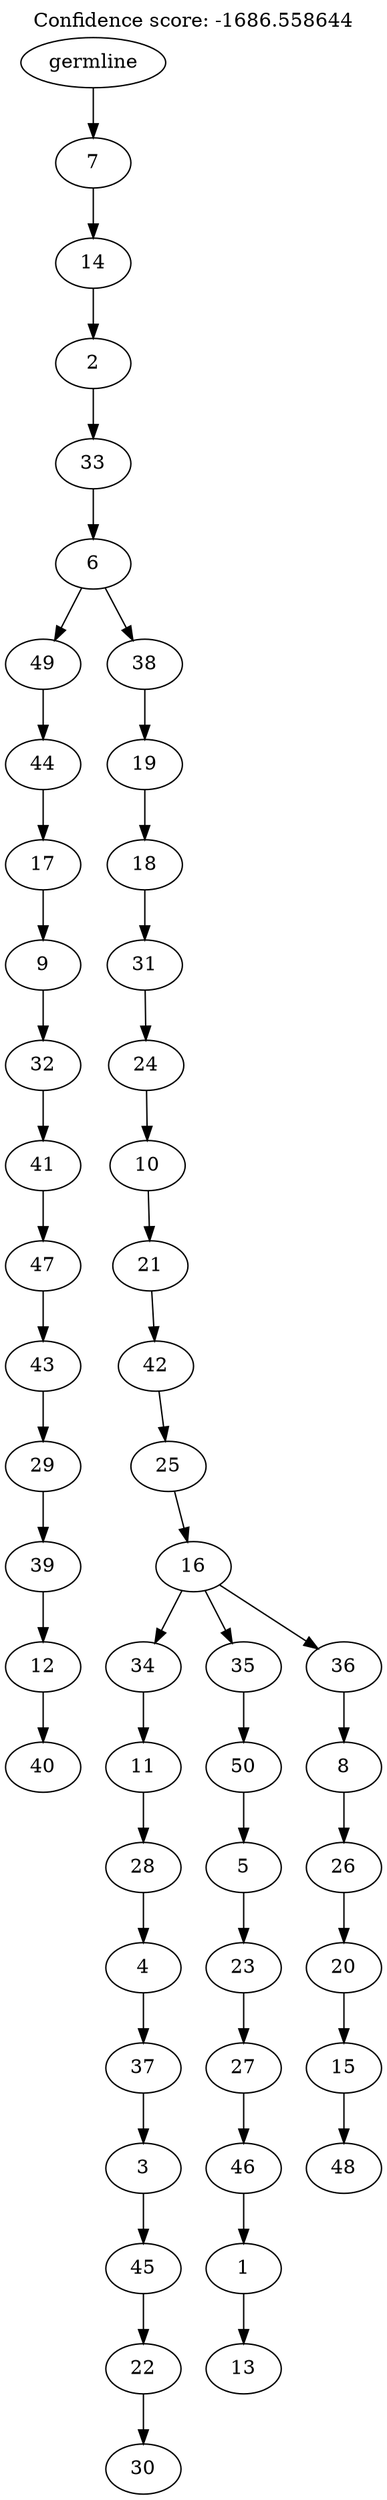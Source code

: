 digraph g {
	"49" -> "50";
	"50" [label="40"];
	"48" -> "49";
	"49" [label="12"];
	"47" -> "48";
	"48" [label="39"];
	"46" -> "47";
	"47" [label="29"];
	"45" -> "46";
	"46" [label="43"];
	"44" -> "45";
	"45" [label="47"];
	"43" -> "44";
	"44" [label="41"];
	"42" -> "43";
	"43" [label="32"];
	"41" -> "42";
	"42" [label="9"];
	"40" -> "41";
	"41" [label="17"];
	"39" -> "40";
	"40" [label="44"];
	"37" -> "38";
	"38" [label="30"];
	"36" -> "37";
	"37" [label="22"];
	"35" -> "36";
	"36" [label="45"];
	"34" -> "35";
	"35" [label="3"];
	"33" -> "34";
	"34" [label="37"];
	"32" -> "33";
	"33" [label="4"];
	"31" -> "32";
	"32" [label="28"];
	"30" -> "31";
	"31" [label="11"];
	"28" -> "29";
	"29" [label="13"];
	"27" -> "28";
	"28" [label="1"];
	"26" -> "27";
	"27" [label="46"];
	"25" -> "26";
	"26" [label="27"];
	"24" -> "25";
	"25" [label="23"];
	"23" -> "24";
	"24" [label="5"];
	"22" -> "23";
	"23" [label="50"];
	"20" -> "21";
	"21" [label="48"];
	"19" -> "20";
	"20" [label="15"];
	"18" -> "19";
	"19" [label="20"];
	"17" -> "18";
	"18" [label="26"];
	"16" -> "17";
	"17" [label="8"];
	"15" -> "16";
	"16" [label="36"];
	"15" -> "22";
	"22" [label="35"];
	"15" -> "30";
	"30" [label="34"];
	"14" -> "15";
	"15" [label="16"];
	"13" -> "14";
	"14" [label="25"];
	"12" -> "13";
	"13" [label="42"];
	"11" -> "12";
	"12" [label="21"];
	"10" -> "11";
	"11" [label="10"];
	"9" -> "10";
	"10" [label="24"];
	"8" -> "9";
	"9" [label="31"];
	"7" -> "8";
	"8" [label="18"];
	"6" -> "7";
	"7" [label="19"];
	"5" -> "6";
	"6" [label="38"];
	"5" -> "39";
	"39" [label="49"];
	"4" -> "5";
	"5" [label="6"];
	"3" -> "4";
	"4" [label="33"];
	"2" -> "3";
	"3" [label="2"];
	"1" -> "2";
	"2" [label="14"];
	"0" -> "1";
	"1" [label="7"];
	"0" [label="germline"];
	labelloc="t";
	label="Confidence score: -1686.558644";
}

